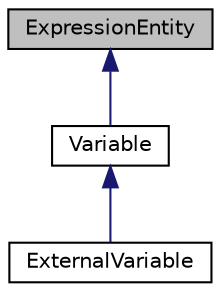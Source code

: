 digraph "ExpressionEntity"
{
 // LATEX_PDF_SIZE
  edge [fontname="Helvetica",fontsize="10",labelfontname="Helvetica",labelfontsize="10"];
  node [fontname="Helvetica",fontsize="10",shape=record];
  Node1 [label="ExpressionEntity",height=0.2,width=0.4,color="black", fillcolor="grey75", style="filled", fontcolor="black",tooltip=" "];
  Node1 -> Node2 [dir="back",color="midnightblue",fontsize="10",style="solid"];
  Node2 [label="Variable",height=0.2,width=0.4,color="black", fillcolor="white", style="filled",URL="$classVariable.html",tooltip=" "];
  Node2 -> Node3 [dir="back",color="midnightblue",fontsize="10",style="solid"];
  Node3 [label="ExternalVariable",height=0.2,width=0.4,color="black", fillcolor="white", style="filled",URL="$classExternalVariable.html",tooltip=" "];
}
